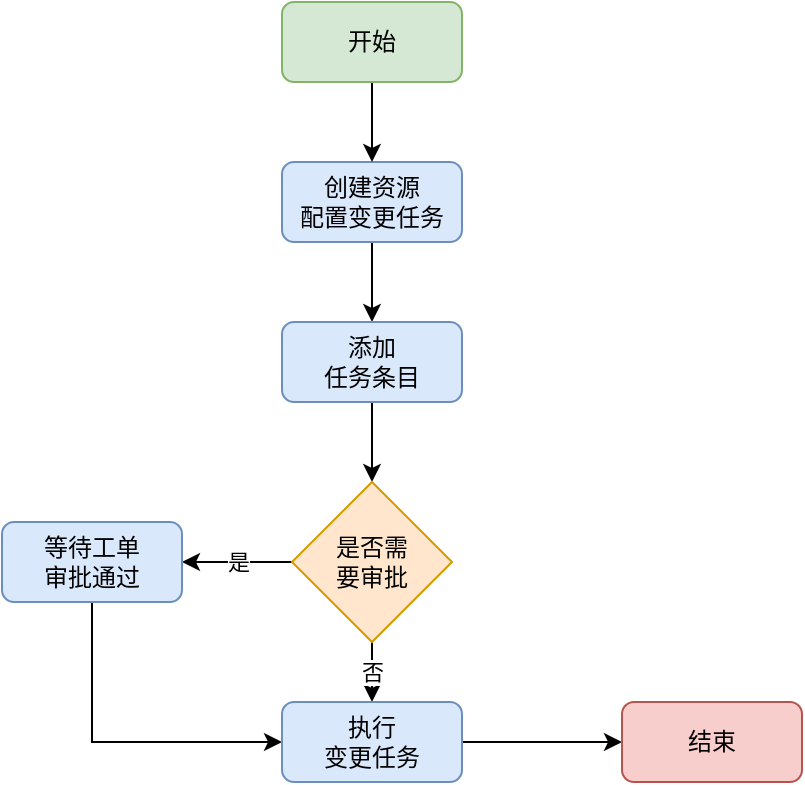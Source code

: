 <mxfile version="21.1.9" type="github">
  <diagram id="C5RBs43oDa-KdzZeNtuy" name="Page-1">
    <mxGraphModel dx="954" dy="1681" grid="1" gridSize="10" guides="1" tooltips="1" connect="1" arrows="1" fold="1" page="1" pageScale="1" pageWidth="827" pageHeight="1169" math="0" shadow="0">
      <root>
        <mxCell id="WIyWlLk6GJQsqaUBKTNV-0" />
        <mxCell id="WIyWlLk6GJQsqaUBKTNV-1" parent="WIyWlLk6GJQsqaUBKTNV-0" />
        <mxCell id="miKGoBRskYg_QnhXFj4N-39" style="edgeStyle=orthogonalEdgeStyle;rounded=0;orthogonalLoop=1;jettySize=auto;html=1;entryX=0.5;entryY=0;entryDx=0;entryDy=0;" edge="1" parent="WIyWlLk6GJQsqaUBKTNV-1" source="miKGoBRskYg_QnhXFj4N-1" target="miKGoBRskYg_QnhXFj4N-4">
          <mxGeometry relative="1" as="geometry" />
        </mxCell>
        <mxCell id="miKGoBRskYg_QnhXFj4N-1" value="创建资源&lt;br&gt;配置变更任务" style="rounded=1;whiteSpace=wrap;html=1;fillColor=#dae8fc;strokeColor=#6c8ebf;" vertex="1" parent="WIyWlLk6GJQsqaUBKTNV-1">
          <mxGeometry x="230" y="-590" width="90" height="40" as="geometry" />
        </mxCell>
        <mxCell id="miKGoBRskYg_QnhXFj4N-40" style="edgeStyle=orthogonalEdgeStyle;rounded=0;orthogonalLoop=1;jettySize=auto;html=1;exitX=0.5;exitY=1;exitDx=0;exitDy=0;entryX=0.5;entryY=0;entryDx=0;entryDy=0;" edge="1" parent="WIyWlLk6GJQsqaUBKTNV-1" source="miKGoBRskYg_QnhXFj4N-4">
          <mxGeometry relative="1" as="geometry">
            <mxPoint x="275" y="-430" as="targetPoint" />
          </mxGeometry>
        </mxCell>
        <mxCell id="miKGoBRskYg_QnhXFj4N-4" value="添加&lt;br&gt;任务条目" style="rounded=1;whiteSpace=wrap;html=1;fillColor=#dae8fc;strokeColor=#6c8ebf;" vertex="1" parent="WIyWlLk6GJQsqaUBKTNV-1">
          <mxGeometry x="230" y="-510" width="90" height="40" as="geometry" />
        </mxCell>
        <mxCell id="miKGoBRskYg_QnhXFj4N-16" value="是" style="edgeStyle=orthogonalEdgeStyle;rounded=0;orthogonalLoop=1;jettySize=auto;html=1;exitX=0;exitY=0.5;exitDx=0;exitDy=0;entryX=1;entryY=0.5;entryDx=0;entryDy=0;" edge="1" parent="WIyWlLk6GJQsqaUBKTNV-1" source="miKGoBRskYg_QnhXFj4N-13" target="miKGoBRskYg_QnhXFj4N-15">
          <mxGeometry relative="1" as="geometry" />
        </mxCell>
        <mxCell id="miKGoBRskYg_QnhXFj4N-18" value="否" style="edgeStyle=orthogonalEdgeStyle;rounded=0;orthogonalLoop=1;jettySize=auto;html=1;exitX=0.5;exitY=1;exitDx=0;exitDy=0;entryX=0.5;entryY=0;entryDx=0;entryDy=0;" edge="1" parent="WIyWlLk6GJQsqaUBKTNV-1" source="miKGoBRskYg_QnhXFj4N-13" target="miKGoBRskYg_QnhXFj4N-20">
          <mxGeometry relative="1" as="geometry">
            <mxPoint x="275" y="-300" as="targetPoint" />
          </mxGeometry>
        </mxCell>
        <mxCell id="miKGoBRskYg_QnhXFj4N-13" value="是否需&lt;br&gt;要审批" style="rhombus;whiteSpace=wrap;html=1;fillColor=#ffe6cc;strokeColor=#d79b00;" vertex="1" parent="WIyWlLk6GJQsqaUBKTNV-1">
          <mxGeometry x="235" y="-430" width="80" height="80" as="geometry" />
        </mxCell>
        <mxCell id="miKGoBRskYg_QnhXFj4N-33" style="edgeStyle=orthogonalEdgeStyle;rounded=0;orthogonalLoop=1;jettySize=auto;html=1;exitX=0.5;exitY=1;exitDx=0;exitDy=0;entryX=0;entryY=0.5;entryDx=0;entryDy=0;" edge="1" parent="WIyWlLk6GJQsqaUBKTNV-1" source="miKGoBRskYg_QnhXFj4N-15" target="miKGoBRskYg_QnhXFj4N-20">
          <mxGeometry relative="1" as="geometry" />
        </mxCell>
        <mxCell id="miKGoBRskYg_QnhXFj4N-15" value="等待工单&lt;br&gt;审批通过" style="rounded=1;whiteSpace=wrap;html=1;fillColor=#dae8fc;strokeColor=#6c8ebf;" vertex="1" parent="WIyWlLk6GJQsqaUBKTNV-1">
          <mxGeometry x="90" y="-410" width="90" height="40" as="geometry" />
        </mxCell>
        <mxCell id="miKGoBRskYg_QnhXFj4N-41" style="edgeStyle=orthogonalEdgeStyle;rounded=0;orthogonalLoop=1;jettySize=auto;html=1;exitX=1;exitY=0.5;exitDx=0;exitDy=0;entryX=0;entryY=0.5;entryDx=0;entryDy=0;" edge="1" parent="WIyWlLk6GJQsqaUBKTNV-1" source="miKGoBRskYg_QnhXFj4N-20" target="miKGoBRskYg_QnhXFj4N-30">
          <mxGeometry relative="1" as="geometry" />
        </mxCell>
        <mxCell id="miKGoBRskYg_QnhXFj4N-20" value="执行&lt;br&gt;变更任务" style="rounded=1;whiteSpace=wrap;html=1;fillColor=#dae8fc;strokeColor=#6c8ebf;" vertex="1" parent="WIyWlLk6GJQsqaUBKTNV-1">
          <mxGeometry x="230" y="-320" width="90" height="40" as="geometry" />
        </mxCell>
        <mxCell id="miKGoBRskYg_QnhXFj4N-30" value="结束" style="rounded=1;whiteSpace=wrap;html=1;fillColor=#f8cecc;strokeColor=#b85450;" vertex="1" parent="WIyWlLk6GJQsqaUBKTNV-1">
          <mxGeometry x="400" y="-320" width="90" height="40" as="geometry" />
        </mxCell>
        <mxCell id="miKGoBRskYg_QnhXFj4N-38" style="edgeStyle=orthogonalEdgeStyle;rounded=0;orthogonalLoop=1;jettySize=auto;html=1;exitX=0.5;exitY=1;exitDx=0;exitDy=0;entryX=0.5;entryY=0;entryDx=0;entryDy=0;" edge="1" parent="WIyWlLk6GJQsqaUBKTNV-1" source="miKGoBRskYg_QnhXFj4N-35" target="miKGoBRskYg_QnhXFj4N-1">
          <mxGeometry relative="1" as="geometry" />
        </mxCell>
        <mxCell id="miKGoBRskYg_QnhXFj4N-35" value="开始" style="rounded=1;whiteSpace=wrap;html=1;fillColor=#d5e8d4;strokeColor=#82b366;" vertex="1" parent="WIyWlLk6GJQsqaUBKTNV-1">
          <mxGeometry x="230" y="-670" width="90" height="40" as="geometry" />
        </mxCell>
      </root>
    </mxGraphModel>
  </diagram>
</mxfile>
